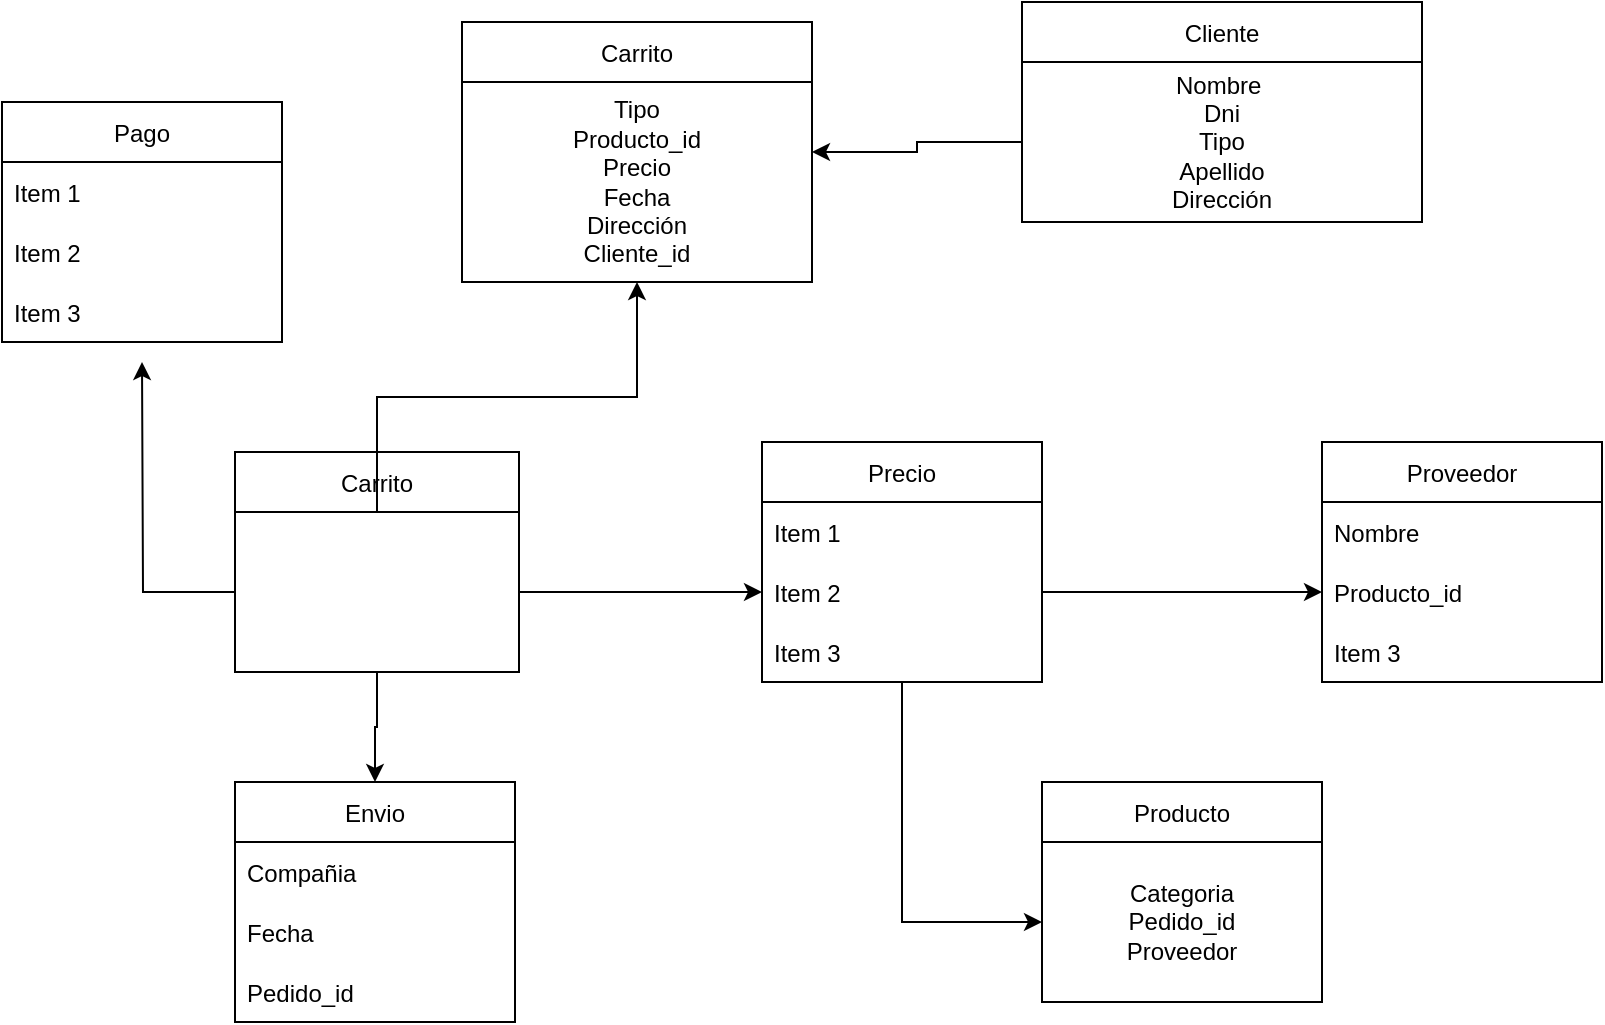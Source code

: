 <mxfile version="15.8.6" type="device"><diagram id="BWRUxRcRcUbfD2MVmsmm" name="Page-1"><mxGraphModel dx="1865" dy="539" grid="1" gridSize="10" guides="1" tooltips="1" connect="1" arrows="1" fold="1" page="1" pageScale="1" pageWidth="827" pageHeight="1169" math="0" shadow="0"><root><mxCell id="0"/><mxCell id="1" parent="0"/><mxCell id="XiMvrNPYrOLiwBCvnDs--9" value="Cliente" style="swimlane;fontStyle=0;childLayout=stackLayout;horizontal=1;startSize=30;horizontalStack=0;resizeParent=1;resizeParentMax=0;resizeLast=0;collapsible=1;marginBottom=0;" vertex="1" parent="1"><mxGeometry x="440" y="20" width="200" height="110" as="geometry"/></mxCell><mxCell id="XiMvrNPYrOLiwBCvnDs--13" value="Nombre&amp;nbsp;&lt;br&gt;Dni&lt;br&gt;Tipo&lt;br&gt;Apellido&lt;br&gt;Dirección&lt;br&gt;" style="whiteSpace=wrap;html=1;aspect=fixed;" vertex="1" parent="XiMvrNPYrOLiwBCvnDs--9"><mxGeometry y="30" width="200" height="80" as="geometry"/></mxCell><mxCell id="XiMvrNPYrOLiwBCvnDs--14" value="Carrito" style="swimlane;fontStyle=0;childLayout=stackLayout;horizontal=1;startSize=30;horizontalStack=0;resizeParent=1;resizeParentMax=0;resizeLast=0;collapsible=1;marginBottom=0;" vertex="1" parent="1"><mxGeometry x="160" y="30" width="175" height="130" as="geometry"/></mxCell><mxCell id="XiMvrNPYrOLiwBCvnDs--18" value="Tipo&lt;br&gt;Producto_id&lt;br&gt;Precio&lt;br&gt;Fecha&lt;br&gt;Dirección&lt;br&gt;Cliente_id" style="whiteSpace=wrap;html=1;aspect=fixed;" vertex="1" parent="XiMvrNPYrOLiwBCvnDs--14"><mxGeometry y="30" width="175" height="100" as="geometry"/></mxCell><mxCell id="XiMvrNPYrOLiwBCvnDs--19" value="Producto" style="swimlane;fontStyle=0;childLayout=stackLayout;horizontal=1;startSize=30;horizontalStack=0;resizeParent=1;resizeParentMax=0;resizeLast=0;collapsible=1;marginBottom=0;" vertex="1" parent="1"><mxGeometry x="450" y="410" width="140" height="110" as="geometry"/></mxCell><mxCell id="XiMvrNPYrOLiwBCvnDs--32" style="edgeStyle=orthogonalEdgeStyle;rounded=0;orthogonalLoop=1;jettySize=auto;html=1;exitX=0.5;exitY=1;exitDx=0;exitDy=0;entryX=0.5;entryY=1;entryDx=0;entryDy=0;" edge="1" parent="XiMvrNPYrOLiwBCvnDs--19" source="XiMvrNPYrOLiwBCvnDs--27" target="XiMvrNPYrOLiwBCvnDs--19"><mxGeometry relative="1" as="geometry"/></mxCell><mxCell id="XiMvrNPYrOLiwBCvnDs--27" value="Categoria&lt;br&gt;Pedido_id&lt;br&gt;Proveedor&lt;br&gt;" style="whiteSpace=wrap;html=1;aspect=fixed;" vertex="1" parent="XiMvrNPYrOLiwBCvnDs--19"><mxGeometry y="30" width="140" height="80" as="geometry"/></mxCell><mxCell id="XiMvrNPYrOLiwBCvnDs--23" value="Proveedor" style="swimlane;fontStyle=0;childLayout=stackLayout;horizontal=1;startSize=30;horizontalStack=0;resizeParent=1;resizeParentMax=0;resizeLast=0;collapsible=1;marginBottom=0;" vertex="1" parent="1"><mxGeometry x="590" y="240" width="140" height="120" as="geometry"/></mxCell><mxCell id="XiMvrNPYrOLiwBCvnDs--24" value="Nombre" style="text;strokeColor=none;fillColor=none;align=left;verticalAlign=middle;spacingLeft=4;spacingRight=4;overflow=hidden;points=[[0,0.5],[1,0.5]];portConstraint=eastwest;rotatable=0;" vertex="1" parent="XiMvrNPYrOLiwBCvnDs--23"><mxGeometry y="30" width="140" height="30" as="geometry"/></mxCell><mxCell id="XiMvrNPYrOLiwBCvnDs--25" value="Producto_id" style="text;strokeColor=none;fillColor=none;align=left;verticalAlign=middle;spacingLeft=4;spacingRight=4;overflow=hidden;points=[[0,0.5],[1,0.5]];portConstraint=eastwest;rotatable=0;" vertex="1" parent="XiMvrNPYrOLiwBCvnDs--23"><mxGeometry y="60" width="140" height="30" as="geometry"/></mxCell><mxCell id="XiMvrNPYrOLiwBCvnDs--26" value="Item 3" style="text;strokeColor=none;fillColor=none;align=left;verticalAlign=middle;spacingLeft=4;spacingRight=4;overflow=hidden;points=[[0,0.5],[1,0.5]];portConstraint=eastwest;rotatable=0;" vertex="1" parent="XiMvrNPYrOLiwBCvnDs--23"><mxGeometry y="90" width="140" height="30" as="geometry"/></mxCell><mxCell id="XiMvrNPYrOLiwBCvnDs--28" style="edgeStyle=orthogonalEdgeStyle;rounded=0;orthogonalLoop=1;jettySize=auto;html=1;" edge="1" parent="1" source="XiMvrNPYrOLiwBCvnDs--13" target="XiMvrNPYrOLiwBCvnDs--14"><mxGeometry relative="1" as="geometry"/></mxCell><mxCell id="XiMvrNPYrOLiwBCvnDs--34" value="Envio" style="swimlane;fontStyle=0;childLayout=stackLayout;horizontal=1;startSize=30;horizontalStack=0;resizeParent=1;resizeParentMax=0;resizeLast=0;collapsible=1;marginBottom=0;" vertex="1" parent="1"><mxGeometry x="46.5" y="410" width="140" height="120" as="geometry"/></mxCell><mxCell id="XiMvrNPYrOLiwBCvnDs--35" value="Compañia" style="text;strokeColor=none;fillColor=none;align=left;verticalAlign=middle;spacingLeft=4;spacingRight=4;overflow=hidden;points=[[0,0.5],[1,0.5]];portConstraint=eastwest;rotatable=0;" vertex="1" parent="XiMvrNPYrOLiwBCvnDs--34"><mxGeometry y="30" width="140" height="30" as="geometry"/></mxCell><mxCell id="XiMvrNPYrOLiwBCvnDs--36" value="Fecha" style="text;strokeColor=none;fillColor=none;align=left;verticalAlign=middle;spacingLeft=4;spacingRight=4;overflow=hidden;points=[[0,0.5],[1,0.5]];portConstraint=eastwest;rotatable=0;" vertex="1" parent="XiMvrNPYrOLiwBCvnDs--34"><mxGeometry y="60" width="140" height="30" as="geometry"/></mxCell><mxCell id="XiMvrNPYrOLiwBCvnDs--37" value="Pedido_id" style="text;strokeColor=none;fillColor=none;align=left;verticalAlign=middle;spacingLeft=4;spacingRight=4;overflow=hidden;points=[[0,0.5],[1,0.5]];portConstraint=eastwest;rotatable=0;" vertex="1" parent="XiMvrNPYrOLiwBCvnDs--34"><mxGeometry y="90" width="140" height="30" as="geometry"/></mxCell><mxCell id="XiMvrNPYrOLiwBCvnDs--39" value="Carrito" style="swimlane;fontStyle=0;childLayout=stackLayout;horizontal=1;startSize=30;horizontalStack=0;resizeParent=1;resizeParentMax=0;resizeLast=0;collapsible=1;marginBottom=0;" vertex="1" parent="1"><mxGeometry x="46.5" y="245" width="142" height="110" as="geometry"/></mxCell><mxCell id="XiMvrNPYrOLiwBCvnDs--43" value="" style="whiteSpace=wrap;html=1;aspect=fixed;" vertex="1" parent="XiMvrNPYrOLiwBCvnDs--39"><mxGeometry y="30" width="142" height="80" as="geometry"/></mxCell><mxCell id="XiMvrNPYrOLiwBCvnDs--44" value="" style="edgeStyle=orthogonalEdgeStyle;rounded=0;orthogonalLoop=1;jettySize=auto;html=1;" edge="1" parent="1" source="XiMvrNPYrOLiwBCvnDs--43" target="XiMvrNPYrOLiwBCvnDs--18"><mxGeometry relative="1" as="geometry"/></mxCell><mxCell id="XiMvrNPYrOLiwBCvnDs--46" value="Pago" style="swimlane;fontStyle=0;childLayout=stackLayout;horizontal=1;startSize=30;horizontalStack=0;resizeParent=1;resizeParentMax=0;resizeLast=0;collapsible=1;marginBottom=0;" vertex="1" parent="1"><mxGeometry x="-70" y="70" width="140" height="120" as="geometry"/></mxCell><mxCell id="XiMvrNPYrOLiwBCvnDs--47" value="Item 1" style="text;strokeColor=none;fillColor=none;align=left;verticalAlign=middle;spacingLeft=4;spacingRight=4;overflow=hidden;points=[[0,0.5],[1,0.5]];portConstraint=eastwest;rotatable=0;" vertex="1" parent="XiMvrNPYrOLiwBCvnDs--46"><mxGeometry y="30" width="140" height="30" as="geometry"/></mxCell><mxCell id="XiMvrNPYrOLiwBCvnDs--48" value="Item 2" style="text;strokeColor=none;fillColor=none;align=left;verticalAlign=middle;spacingLeft=4;spacingRight=4;overflow=hidden;points=[[0,0.5],[1,0.5]];portConstraint=eastwest;rotatable=0;" vertex="1" parent="XiMvrNPYrOLiwBCvnDs--46"><mxGeometry y="60" width="140" height="30" as="geometry"/></mxCell><mxCell id="XiMvrNPYrOLiwBCvnDs--49" value="Item 3" style="text;strokeColor=none;fillColor=none;align=left;verticalAlign=middle;spacingLeft=4;spacingRight=4;overflow=hidden;points=[[0,0.5],[1,0.5]];portConstraint=eastwest;rotatable=0;" vertex="1" parent="XiMvrNPYrOLiwBCvnDs--46"><mxGeometry y="90" width="140" height="30" as="geometry"/></mxCell><mxCell id="XiMvrNPYrOLiwBCvnDs--62" style="edgeStyle=orthogonalEdgeStyle;rounded=0;orthogonalLoop=1;jettySize=auto;html=1;entryX=0;entryY=0.5;entryDx=0;entryDy=0;" edge="1" parent="1" source="XiMvrNPYrOLiwBCvnDs--50" target="XiMvrNPYrOLiwBCvnDs--27"><mxGeometry relative="1" as="geometry"/></mxCell><mxCell id="XiMvrNPYrOLiwBCvnDs--50" value="Precio" style="swimlane;fontStyle=0;childLayout=stackLayout;horizontal=1;startSize=30;horizontalStack=0;resizeParent=1;resizeParentMax=0;resizeLast=0;collapsible=1;marginBottom=0;" vertex="1" parent="1"><mxGeometry x="310" y="240" width="140" height="120" as="geometry"/></mxCell><mxCell id="XiMvrNPYrOLiwBCvnDs--51" value="Item 1" style="text;strokeColor=none;fillColor=none;align=left;verticalAlign=middle;spacingLeft=4;spacingRight=4;overflow=hidden;points=[[0,0.5],[1,0.5]];portConstraint=eastwest;rotatable=0;" vertex="1" parent="XiMvrNPYrOLiwBCvnDs--50"><mxGeometry y="30" width="140" height="30" as="geometry"/></mxCell><mxCell id="XiMvrNPYrOLiwBCvnDs--52" value="Item 2" style="text;strokeColor=none;fillColor=none;align=left;verticalAlign=middle;spacingLeft=4;spacingRight=4;overflow=hidden;points=[[0,0.5],[1,0.5]];portConstraint=eastwest;rotatable=0;" vertex="1" parent="XiMvrNPYrOLiwBCvnDs--50"><mxGeometry y="60" width="140" height="30" as="geometry"/></mxCell><mxCell id="XiMvrNPYrOLiwBCvnDs--53" value="Item 3" style="text;strokeColor=none;fillColor=none;align=left;verticalAlign=middle;spacingLeft=4;spacingRight=4;overflow=hidden;points=[[0,0.5],[1,0.5]];portConstraint=eastwest;rotatable=0;" vertex="1" parent="XiMvrNPYrOLiwBCvnDs--50"><mxGeometry y="90" width="140" height="30" as="geometry"/></mxCell><mxCell id="XiMvrNPYrOLiwBCvnDs--57" style="edgeStyle=orthogonalEdgeStyle;rounded=0;orthogonalLoop=1;jettySize=auto;html=1;entryX=0.5;entryY=0;entryDx=0;entryDy=0;" edge="1" parent="1" source="XiMvrNPYrOLiwBCvnDs--43" target="XiMvrNPYrOLiwBCvnDs--34"><mxGeometry relative="1" as="geometry"/></mxCell><mxCell id="XiMvrNPYrOLiwBCvnDs--61" style="edgeStyle=orthogonalEdgeStyle;rounded=0;orthogonalLoop=1;jettySize=auto;html=1;" edge="1" parent="1" source="XiMvrNPYrOLiwBCvnDs--43" target="XiMvrNPYrOLiwBCvnDs--52"><mxGeometry relative="1" as="geometry"/></mxCell><mxCell id="XiMvrNPYrOLiwBCvnDs--63" style="edgeStyle=orthogonalEdgeStyle;rounded=0;orthogonalLoop=1;jettySize=auto;html=1;" edge="1" parent="1" source="XiMvrNPYrOLiwBCvnDs--52" target="XiMvrNPYrOLiwBCvnDs--25"><mxGeometry relative="1" as="geometry"/></mxCell><mxCell id="XiMvrNPYrOLiwBCvnDs--64" style="edgeStyle=orthogonalEdgeStyle;rounded=0;orthogonalLoop=1;jettySize=auto;html=1;" edge="1" parent="1" source="XiMvrNPYrOLiwBCvnDs--43"><mxGeometry relative="1" as="geometry"><mxPoint y="200" as="targetPoint"/></mxGeometry></mxCell></root></mxGraphModel></diagram></mxfile>